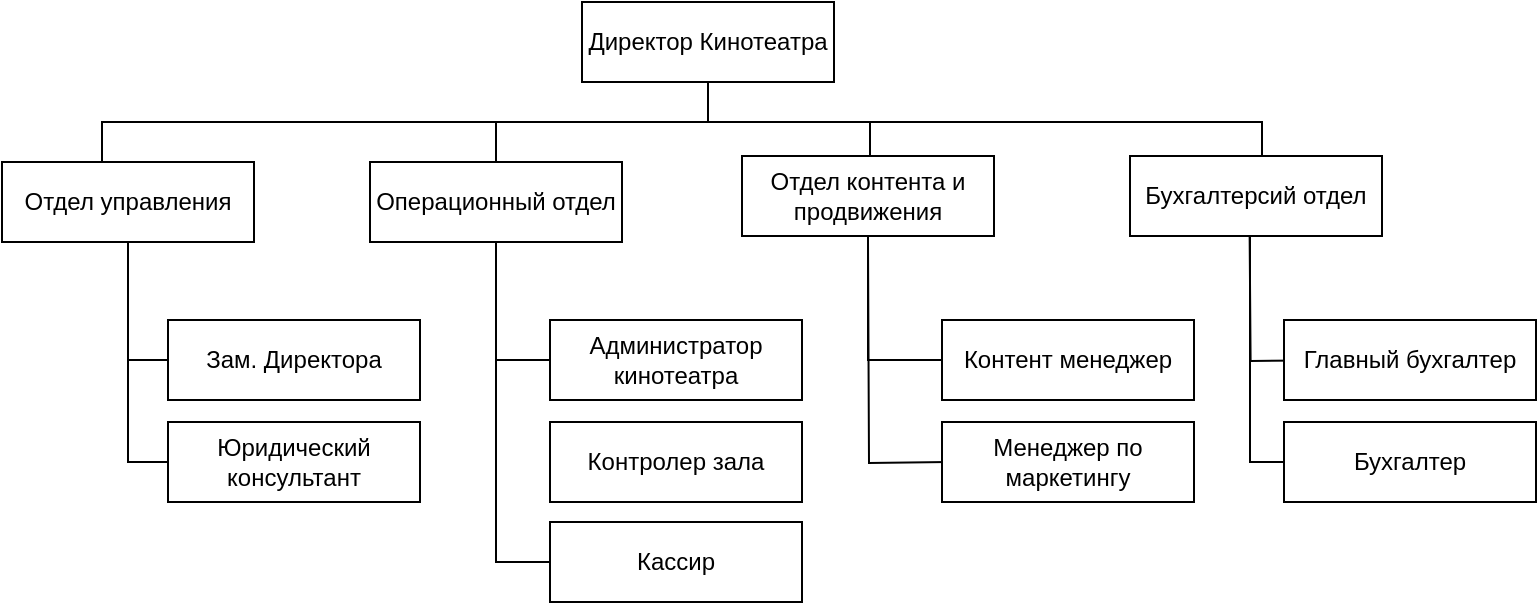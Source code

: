 <mxfile version="26.1.0">
  <diagram name="Страница — 1" id="IhPEN0UmGV-mYzYYe4HZ">
    <mxGraphModel dx="983" dy="539" grid="0" gridSize="10" guides="1" tooltips="1" connect="1" arrows="1" fold="1" page="0" pageScale="1" pageWidth="827" pageHeight="1169" math="0" shadow="0">
      <root>
        <mxCell id="0" />
        <mxCell id="1" parent="0" />
        <mxCell id="ZNtM2zuXFyINoETceT2_-11" value="" style="edgeStyle=orthogonalEdgeStyle;rounded=0;orthogonalLoop=1;jettySize=auto;html=1;strokeColor=default;curved=0;endArrow=none;endFill=0;" parent="1" source="ZNtM2zuXFyINoETceT2_-1" target="ZNtM2zuXFyINoETceT2_-9" edge="1">
          <mxGeometry relative="1" as="geometry" />
        </mxCell>
        <mxCell id="ZNtM2zuXFyINoETceT2_-1" value="Директор Кинотеатра" style="rounded=0;whiteSpace=wrap;html=1;" parent="1" vertex="1">
          <mxGeometry x="320" y="20" width="126" height="40" as="geometry" />
        </mxCell>
        <mxCell id="ZNtM2zuXFyINoETceT2_-14" value="" style="edgeStyle=orthogonalEdgeStyle;rounded=0;orthogonalLoop=1;jettySize=auto;html=1;endArrow=none;endFill=0;" parent="1" edge="1">
          <mxGeometry relative="1" as="geometry">
            <mxPoint x="136" y="100" as="sourcePoint" />
            <mxPoint x="383" y="60" as="targetPoint" />
            <Array as="points">
              <mxPoint x="80" y="100" />
              <mxPoint x="80" y="80" />
              <mxPoint x="383" y="80" />
            </Array>
          </mxGeometry>
        </mxCell>
        <mxCell id="ZNtM2zuXFyINoETceT2_-20" value="" style="edgeStyle=orthogonalEdgeStyle;rounded=0;orthogonalLoop=1;jettySize=auto;html=1;entryX=0;entryY=0.5;entryDx=0;entryDy=0;endArrow=none;endFill=0;" parent="1" source="ZNtM2zuXFyINoETceT2_-2" target="ZNtM2zuXFyINoETceT2_-19" edge="1">
          <mxGeometry relative="1" as="geometry" />
        </mxCell>
        <mxCell id="ZNtM2zuXFyINoETceT2_-2" value="Отдел управления" style="rounded=0;whiteSpace=wrap;html=1;" parent="1" vertex="1">
          <mxGeometry x="30" y="100" width="126" height="40" as="geometry" />
        </mxCell>
        <mxCell id="ZNtM2zuXFyINoETceT2_-28" value="" style="edgeStyle=orthogonalEdgeStyle;rounded=0;orthogonalLoop=1;jettySize=auto;html=1;endArrow=none;endFill=0;" parent="1" edge="1">
          <mxGeometry relative="1" as="geometry">
            <mxPoint x="699" y="97" as="sourcePoint" />
            <mxPoint x="382" y="60" as="targetPoint" />
            <Array as="points">
              <mxPoint x="660" y="97" />
              <mxPoint x="660" y="80" />
              <mxPoint x="383" y="80" />
              <mxPoint x="383" y="60" />
            </Array>
          </mxGeometry>
        </mxCell>
        <mxCell id="ZNtM2zuXFyINoETceT2_-3" value="Бухгалтерcий отдел" style="rounded=0;whiteSpace=wrap;html=1;" parent="1" vertex="1">
          <mxGeometry x="594" y="97" width="126" height="40" as="geometry" />
        </mxCell>
        <mxCell id="ZNtM2zuXFyINoETceT2_-18" value="" style="edgeStyle=orthogonalEdgeStyle;rounded=0;orthogonalLoop=1;jettySize=auto;html=1;entryX=0.5;entryY=1;entryDx=0;entryDy=0;endArrow=none;endFill=0;exitX=0;exitY=0.5;exitDx=0;exitDy=0;" parent="1" edge="1" source="ZNtM2zuXFyINoETceT2_-4">
          <mxGeometry relative="1" as="geometry">
            <mxPoint x="322" y="250" as="sourcePoint" />
            <mxPoint x="295.0" y="140" as="targetPoint" />
            <Array as="points">
              <mxPoint x="277" y="300" />
              <mxPoint x="277" y="140" />
            </Array>
          </mxGeometry>
        </mxCell>
        <mxCell id="ZNtM2zuXFyINoETceT2_-4" value="Кассир" style="rounded=0;whiteSpace=wrap;html=1;" parent="1" vertex="1">
          <mxGeometry x="304" y="280" width="126" height="40" as="geometry" />
        </mxCell>
        <mxCell id="ZNtM2zuXFyINoETceT2_-5" value="Администратор кинотеатра" style="rounded=0;whiteSpace=wrap;html=1;" parent="1" vertex="1">
          <mxGeometry x="304" y="179" width="126" height="40" as="geometry" />
        </mxCell>
        <mxCell id="ZNtM2zuXFyINoETceT2_-26" value="" style="edgeStyle=orthogonalEdgeStyle;rounded=0;orthogonalLoop=1;jettySize=auto;html=1;endArrow=none;endFill=0;" parent="1" edge="1">
          <mxGeometry relative="1" as="geometry">
            <mxPoint x="503" y="250" as="sourcePoint" />
            <mxPoint x="463" y="140" as="targetPoint" />
          </mxGeometry>
        </mxCell>
        <mxCell id="ZNtM2zuXFyINoETceT2_-7" value="Менеджер по маркетингу" style="rounded=0;whiteSpace=wrap;html=1;" parent="1" vertex="1">
          <mxGeometry x="500" y="230" width="126" height="40" as="geometry" />
        </mxCell>
        <mxCell id="ZNtM2zuXFyINoETceT2_-8" value="Контент менеджер" style="rounded=0;whiteSpace=wrap;html=1;" parent="1" vertex="1">
          <mxGeometry x="500" y="179" width="126" height="40" as="geometry" />
        </mxCell>
        <mxCell id="ZNtM2zuXFyINoETceT2_-12" value="" style="edgeStyle=orthogonalEdgeStyle;rounded=0;orthogonalLoop=1;jettySize=auto;html=1;endArrow=none;endFill=0;entryX=0;entryY=0.5;entryDx=0;entryDy=0;" parent="1" source="ZNtM2zuXFyINoETceT2_-9" target="ZNtM2zuXFyINoETceT2_-5" edge="1">
          <mxGeometry relative="1" as="geometry" />
        </mxCell>
        <mxCell id="ZNtM2zuXFyINoETceT2_-9" value="Операционный отдел" style="rounded=0;whiteSpace=wrap;html=1;" parent="1" vertex="1">
          <mxGeometry x="214" y="100" width="126" height="40" as="geometry" />
        </mxCell>
        <mxCell id="ZNtM2zuXFyINoETceT2_-19" value="Зам. Директора" style="rounded=0;whiteSpace=wrap;html=1;" parent="1" vertex="1">
          <mxGeometry x="113" y="179" width="126" height="40" as="geometry" />
        </mxCell>
        <mxCell id="ZNtM2zuXFyINoETceT2_-23" value="" style="edgeStyle=orthogonalEdgeStyle;rounded=0;orthogonalLoop=1;jettySize=auto;html=1;endArrow=none;endFill=0;entryX=0.5;entryY=1;entryDx=0;entryDy=0;" parent="1" edge="1">
          <mxGeometry relative="1" as="geometry">
            <mxPoint x="464" y="97" as="sourcePoint" />
            <mxPoint x="384" y="60" as="targetPoint" />
            <Array as="points">
              <mxPoint x="464" y="80" />
              <mxPoint x="383" y="80" />
              <mxPoint x="383" y="60" />
            </Array>
          </mxGeometry>
        </mxCell>
        <mxCell id="ZNtM2zuXFyINoETceT2_-24" value="" style="edgeStyle=orthogonalEdgeStyle;rounded=0;orthogonalLoop=1;jettySize=auto;html=1;entryX=0;entryY=0.5;entryDx=0;entryDy=0;endArrow=none;endFill=0;" parent="1" source="ZNtM2zuXFyINoETceT2_-21" target="ZNtM2zuXFyINoETceT2_-8" edge="1">
          <mxGeometry relative="1" as="geometry" />
        </mxCell>
        <mxCell id="ZNtM2zuXFyINoETceT2_-21" value="Отдел контента и продвижения" style="rounded=0;whiteSpace=wrap;html=1;" parent="1" vertex="1">
          <mxGeometry x="400" y="97" width="126" height="40" as="geometry" />
        </mxCell>
        <mxCell id="ZNtM2zuXFyINoETceT2_-32" value="" style="edgeStyle=orthogonalEdgeStyle;rounded=0;orthogonalLoop=1;jettySize=auto;html=1;entryX=0.5;entryY=1;entryDx=0;entryDy=0;endArrow=none;endFill=0;" parent="1" source="ZNtM2zuXFyINoETceT2_-27" target="ZNtM2zuXFyINoETceT2_-2" edge="1">
          <mxGeometry relative="1" as="geometry">
            <mxPoint x="30" y="250" as="targetPoint" />
            <Array as="points">
              <mxPoint x="93" y="250" />
            </Array>
          </mxGeometry>
        </mxCell>
        <mxCell id="ZNtM2zuXFyINoETceT2_-27" value="Юридический консультант" style="rounded=0;whiteSpace=wrap;html=1;" parent="1" vertex="1">
          <mxGeometry x="113" y="230" width="126" height="40" as="geometry" />
        </mxCell>
        <mxCell id="ZNtM2zuXFyINoETceT2_-30" value="" style="edgeStyle=orthogonalEdgeStyle;rounded=0;orthogonalLoop=1;jettySize=auto;html=1;entryX=0.443;entryY=0.994;entryDx=0;entryDy=0;entryPerimeter=0;exitX=0;exitY=0.5;exitDx=0;exitDy=0;endArrow=none;endFill=0;" parent="1" edge="1">
          <mxGeometry relative="1" as="geometry">
            <mxPoint x="714" y="199" as="sourcePoint" />
            <mxPoint x="653.818" y="136.76" as="targetPoint" />
          </mxGeometry>
        </mxCell>
        <mxCell id="ZNtM2zuXFyINoETceT2_-29" value="Главный бухгалтер" style="rounded=0;whiteSpace=wrap;html=1;" parent="1" vertex="1">
          <mxGeometry x="671" y="179" width="126" height="40" as="geometry" />
        </mxCell>
        <mxCell id="ZNtM2zuXFyINoETceT2_-34" value="" style="edgeStyle=orthogonalEdgeStyle;rounded=0;orthogonalLoop=1;jettySize=auto;html=1;entryX=0.5;entryY=1;entryDx=0;entryDy=0;endArrow=none;endFill=0;" parent="1" edge="1">
          <mxGeometry relative="1" as="geometry">
            <mxPoint x="675" y="250.019" as="sourcePoint" />
            <mxPoint x="661" y="137" as="targetPoint" />
            <Array as="points">
              <mxPoint x="654" y="250" />
              <mxPoint x="654" y="137" />
            </Array>
          </mxGeometry>
        </mxCell>
        <mxCell id="ZNtM2zuXFyINoETceT2_-33" value="Бухгалтер" style="rounded=0;whiteSpace=wrap;html=1;" parent="1" vertex="1">
          <mxGeometry x="671" y="230" width="126" height="40" as="geometry" />
        </mxCell>
        <mxCell id="BOt5h7QdFEwlMv64H8rB-1" value="Контролер зала" style="rounded=0;whiteSpace=wrap;html=1;" vertex="1" parent="1">
          <mxGeometry x="304" y="230" width="126" height="40" as="geometry" />
        </mxCell>
      </root>
    </mxGraphModel>
  </diagram>
</mxfile>

